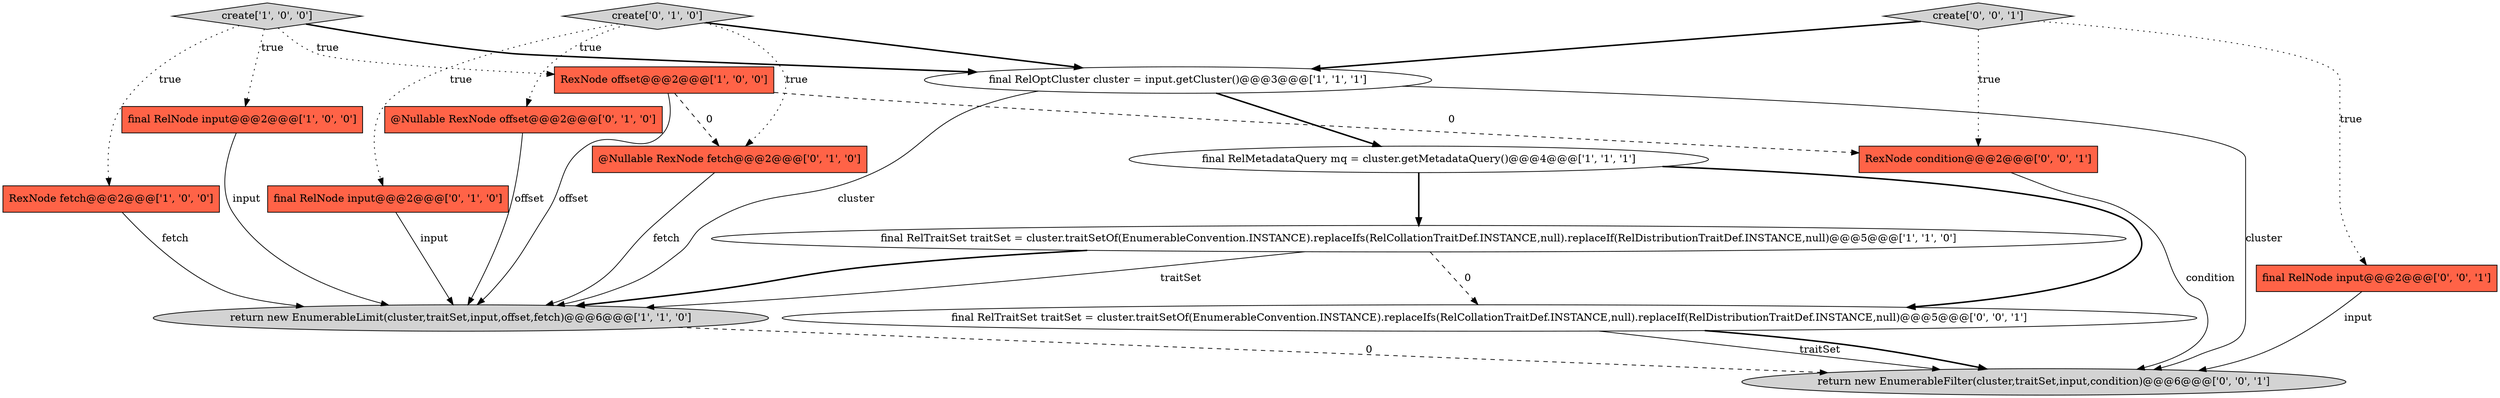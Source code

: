digraph {
7 [style = filled, label = "final RelTraitSet traitSet = cluster.traitSetOf(EnumerableConvention.INSTANCE).replaceIfs(RelCollationTraitDef.INSTANCE,null).replaceIf(RelDistributionTraitDef.INSTANCE,null)@@@5@@@['1', '1', '0']", fillcolor = white, shape = ellipse image = "AAA0AAABBB1BBB"];
9 [style = filled, label = "@Nullable RexNode offset@@@2@@@['0', '1', '0']", fillcolor = tomato, shape = box image = "AAA0AAABBB2BBB"];
4 [style = filled, label = "return new EnumerableLimit(cluster,traitSet,input,offset,fetch)@@@6@@@['1', '1', '0']", fillcolor = lightgray, shape = ellipse image = "AAA0AAABBB1BBB"];
2 [style = filled, label = "RexNode offset@@@2@@@['1', '0', '0']", fillcolor = tomato, shape = box image = "AAA1AAABBB1BBB"];
11 [style = filled, label = "@Nullable RexNode fetch@@@2@@@['0', '1', '0']", fillcolor = tomato, shape = box image = "AAA1AAABBB2BBB"];
13 [style = filled, label = "final RelTraitSet traitSet = cluster.traitSetOf(EnumerableConvention.INSTANCE).replaceIfs(RelCollationTraitDef.INSTANCE,null).replaceIf(RelDistributionTraitDef.INSTANCE,null)@@@5@@@['0', '0', '1']", fillcolor = white, shape = ellipse image = "AAA0AAABBB3BBB"];
8 [style = filled, label = "final RelNode input@@@2@@@['0', '1', '0']", fillcolor = tomato, shape = box image = "AAA0AAABBB2BBB"];
14 [style = filled, label = "RexNode condition@@@2@@@['0', '0', '1']", fillcolor = tomato, shape = box image = "AAA0AAABBB3BBB"];
6 [style = filled, label = "create['1', '0', '0']", fillcolor = lightgray, shape = diamond image = "AAA0AAABBB1BBB"];
16 [style = filled, label = "return new EnumerableFilter(cluster,traitSet,input,condition)@@@6@@@['0', '0', '1']", fillcolor = lightgray, shape = ellipse image = "AAA0AAABBB3BBB"];
15 [style = filled, label = "create['0', '0', '1']", fillcolor = lightgray, shape = diamond image = "AAA0AAABBB3BBB"];
5 [style = filled, label = "final RelOptCluster cluster = input.getCluster()@@@3@@@['1', '1', '1']", fillcolor = white, shape = ellipse image = "AAA0AAABBB1BBB"];
0 [style = filled, label = "final RelNode input@@@2@@@['1', '0', '0']", fillcolor = tomato, shape = box image = "AAA0AAABBB1BBB"];
12 [style = filled, label = "final RelNode input@@@2@@@['0', '0', '1']", fillcolor = tomato, shape = box image = "AAA0AAABBB3BBB"];
10 [style = filled, label = "create['0', '1', '0']", fillcolor = lightgray, shape = diamond image = "AAA0AAABBB2BBB"];
3 [style = filled, label = "final RelMetadataQuery mq = cluster.getMetadataQuery()@@@4@@@['1', '1', '1']", fillcolor = white, shape = ellipse image = "AAA0AAABBB1BBB"];
1 [style = filled, label = "RexNode fetch@@@2@@@['1', '0', '0']", fillcolor = tomato, shape = box image = "AAA0AAABBB1BBB"];
13->16 [style = solid, label="traitSet"];
5->3 [style = bold, label=""];
10->8 [style = dotted, label="true"];
4->16 [style = dashed, label="0"];
7->4 [style = solid, label="traitSet"];
2->4 [style = solid, label="offset"];
1->4 [style = solid, label="fetch"];
6->1 [style = dotted, label="true"];
7->4 [style = bold, label=""];
15->14 [style = dotted, label="true"];
10->9 [style = dotted, label="true"];
13->16 [style = bold, label=""];
15->5 [style = bold, label=""];
6->5 [style = bold, label=""];
6->2 [style = dotted, label="true"];
10->5 [style = bold, label=""];
2->14 [style = dashed, label="0"];
14->16 [style = solid, label="condition"];
3->7 [style = bold, label=""];
10->11 [style = dotted, label="true"];
11->4 [style = solid, label="fetch"];
9->4 [style = solid, label="offset"];
7->13 [style = dashed, label="0"];
3->13 [style = bold, label=""];
15->12 [style = dotted, label="true"];
5->16 [style = solid, label="cluster"];
2->11 [style = dashed, label="0"];
0->4 [style = solid, label="input"];
6->0 [style = dotted, label="true"];
5->4 [style = solid, label="cluster"];
12->16 [style = solid, label="input"];
8->4 [style = solid, label="input"];
}
